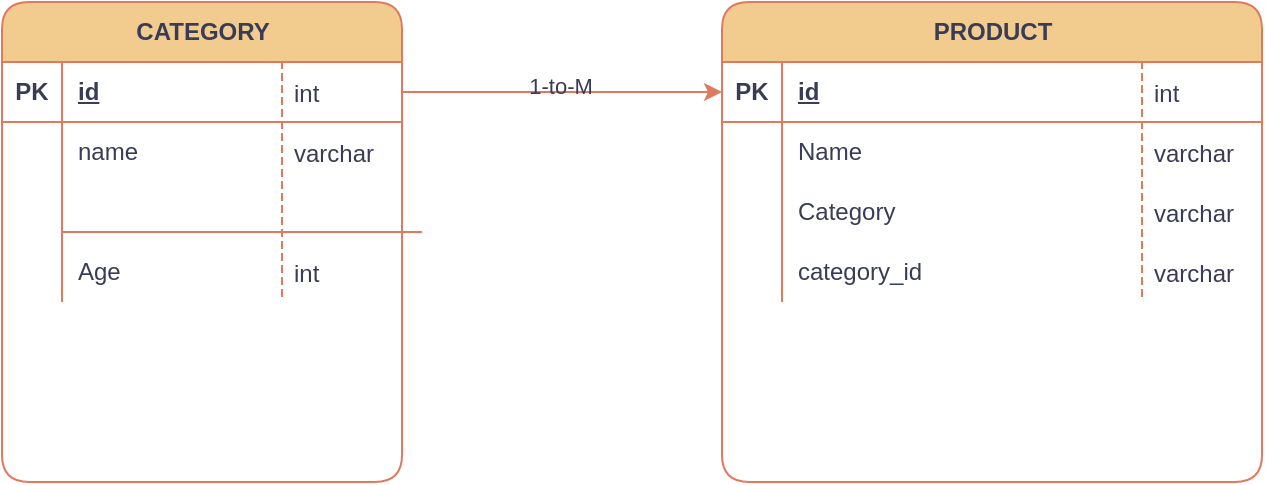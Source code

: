 <mxfile version="24.5.2" type="github">
  <diagram name="Page-1" id="K2aMfMX0v24pdtNQehNK">
    <mxGraphModel dx="794" dy="507" grid="1" gridSize="10" guides="1" tooltips="1" connect="1" arrows="1" fold="1" page="1" pageScale="1" pageWidth="850" pageHeight="1100" math="0" shadow="0">
      <root>
        <mxCell id="0" />
        <mxCell id="1" parent="0" />
        <mxCell id="rXtVuuVVIBW97DViJBOZ-3" value="PRODUCT" style="shape=table;startSize=30;container=1;collapsible=1;childLayout=tableLayout;fixedRows=1;rowLines=0;fontStyle=1;align=center;resizeLast=1;html=1;labelBackgroundColor=none;fillColor=#F2CC8F;strokeColor=#E07A5F;fontColor=#393C56;rounded=1;" parent="1" vertex="1">
          <mxGeometry x="360" y="920" width="270" height="240" as="geometry" />
        </mxCell>
        <mxCell id="rXtVuuVVIBW97DViJBOZ-4" value="" style="shape=tableRow;horizontal=0;startSize=0;swimlaneHead=0;swimlaneBody=0;fillColor=none;collapsible=0;dropTarget=0;points=[[0,0.5],[1,0.5]];portConstraint=eastwest;top=0;left=0;right=0;bottom=1;labelBackgroundColor=none;strokeColor=#E07A5F;fontColor=#393C56;rounded=1;" parent="rXtVuuVVIBW97DViJBOZ-3" vertex="1">
          <mxGeometry y="30" width="270" height="30" as="geometry" />
        </mxCell>
        <mxCell id="rXtVuuVVIBW97DViJBOZ-5" value="PK" style="shape=partialRectangle;connectable=0;fillColor=none;top=0;left=0;bottom=0;right=0;fontStyle=1;overflow=hidden;whiteSpace=wrap;html=1;labelBackgroundColor=none;strokeColor=#E07A5F;fontColor=#393C56;rounded=1;" parent="rXtVuuVVIBW97DViJBOZ-4" vertex="1">
          <mxGeometry width="30" height="30" as="geometry">
            <mxRectangle width="30" height="30" as="alternateBounds" />
          </mxGeometry>
        </mxCell>
        <mxCell id="rXtVuuVVIBW97DViJBOZ-6" value="id" style="shape=partialRectangle;connectable=0;fillColor=none;top=0;left=0;bottom=0;right=0;align=left;spacingLeft=6;fontStyle=5;overflow=hidden;whiteSpace=wrap;html=1;labelBackgroundColor=none;strokeColor=#E07A5F;fontColor=#393C56;rounded=1;" parent="rXtVuuVVIBW97DViJBOZ-4" vertex="1">
          <mxGeometry x="30" width="240" height="30" as="geometry">
            <mxRectangle width="240" height="30" as="alternateBounds" />
          </mxGeometry>
        </mxCell>
        <mxCell id="rXtVuuVVIBW97DViJBOZ-7" value="" style="shape=tableRow;horizontal=0;startSize=0;swimlaneHead=0;swimlaneBody=0;fillColor=none;collapsible=0;dropTarget=0;points=[[0,0.5],[1,0.5]];portConstraint=eastwest;top=0;left=0;right=0;bottom=0;labelBackgroundColor=none;strokeColor=#E07A5F;fontColor=#393C56;rounded=1;" parent="rXtVuuVVIBW97DViJBOZ-3" vertex="1">
          <mxGeometry y="60" width="270" height="30" as="geometry" />
        </mxCell>
        <mxCell id="rXtVuuVVIBW97DViJBOZ-8" value="" style="shape=partialRectangle;connectable=0;fillColor=none;top=0;left=0;bottom=0;right=0;editable=1;overflow=hidden;whiteSpace=wrap;html=1;labelBackgroundColor=none;strokeColor=#E07A5F;fontColor=#393C56;rounded=1;" parent="rXtVuuVVIBW97DViJBOZ-7" vertex="1">
          <mxGeometry width="30" height="30" as="geometry">
            <mxRectangle width="30" height="30" as="alternateBounds" />
          </mxGeometry>
        </mxCell>
        <mxCell id="rXtVuuVVIBW97DViJBOZ-9" value="Name" style="shape=partialRectangle;connectable=0;fillColor=none;top=0;left=0;bottom=0;right=0;align=left;spacingLeft=6;overflow=hidden;whiteSpace=wrap;html=1;labelBackgroundColor=none;strokeColor=#E07A5F;fontColor=#393C56;rounded=1;" parent="rXtVuuVVIBW97DViJBOZ-7" vertex="1">
          <mxGeometry x="30" width="240" height="30" as="geometry">
            <mxRectangle width="240" height="30" as="alternateBounds" />
          </mxGeometry>
        </mxCell>
        <mxCell id="rXtVuuVVIBW97DViJBOZ-10" value="" style="shape=tableRow;horizontal=0;startSize=0;swimlaneHead=0;swimlaneBody=0;fillColor=none;collapsible=0;dropTarget=0;points=[[0,0.5],[1,0.5]];portConstraint=eastwest;top=0;left=0;right=0;bottom=0;labelBackgroundColor=none;strokeColor=#E07A5F;fontColor=#393C56;rounded=1;" parent="rXtVuuVVIBW97DViJBOZ-3" vertex="1">
          <mxGeometry y="90" width="270" height="30" as="geometry" />
        </mxCell>
        <mxCell id="rXtVuuVVIBW97DViJBOZ-11" value="" style="shape=partialRectangle;connectable=0;fillColor=none;top=0;left=0;bottom=0;right=0;editable=1;overflow=hidden;whiteSpace=wrap;html=1;labelBackgroundColor=none;strokeColor=#E07A5F;fontColor=#393C56;rounded=1;" parent="rXtVuuVVIBW97DViJBOZ-10" vertex="1">
          <mxGeometry width="30" height="30" as="geometry">
            <mxRectangle width="30" height="30" as="alternateBounds" />
          </mxGeometry>
        </mxCell>
        <mxCell id="rXtVuuVVIBW97DViJBOZ-12" value="Category" style="shape=partialRectangle;connectable=0;fillColor=none;top=0;left=0;bottom=0;right=0;align=left;spacingLeft=6;overflow=hidden;whiteSpace=wrap;html=1;labelBackgroundColor=none;strokeColor=#E07A5F;fontColor=#393C56;rounded=1;" parent="rXtVuuVVIBW97DViJBOZ-10" vertex="1">
          <mxGeometry x="30" width="240" height="30" as="geometry">
            <mxRectangle width="240" height="30" as="alternateBounds" />
          </mxGeometry>
        </mxCell>
        <mxCell id="rXtVuuVVIBW97DViJBOZ-13" value="" style="shape=tableRow;horizontal=0;startSize=0;swimlaneHead=0;swimlaneBody=0;fillColor=none;collapsible=0;dropTarget=0;points=[[0,0.5],[1,0.5]];portConstraint=eastwest;top=0;left=0;right=0;bottom=0;labelBackgroundColor=none;strokeColor=#E07A5F;fontColor=#393C56;rounded=1;" parent="rXtVuuVVIBW97DViJBOZ-3" vertex="1">
          <mxGeometry y="120" width="270" height="30" as="geometry" />
        </mxCell>
        <mxCell id="rXtVuuVVIBW97DViJBOZ-14" value="" style="shape=partialRectangle;connectable=0;fillColor=none;top=0;left=0;bottom=0;right=0;editable=1;overflow=hidden;whiteSpace=wrap;html=1;labelBackgroundColor=none;strokeColor=#E07A5F;fontColor=#393C56;rounded=1;" parent="rXtVuuVVIBW97DViJBOZ-13" vertex="1">
          <mxGeometry width="30" height="30" as="geometry">
            <mxRectangle width="30" height="30" as="alternateBounds" />
          </mxGeometry>
        </mxCell>
        <mxCell id="rXtVuuVVIBW97DViJBOZ-15" value="category_id" style="shape=partialRectangle;connectable=0;fillColor=none;top=0;left=0;bottom=0;right=0;align=left;spacingLeft=6;overflow=hidden;whiteSpace=wrap;html=1;labelBackgroundColor=none;strokeColor=#E07A5F;fontColor=#393C56;rounded=1;" parent="rXtVuuVVIBW97DViJBOZ-13" vertex="1">
          <mxGeometry x="30" width="240" height="30" as="geometry">
            <mxRectangle width="240" height="30" as="alternateBounds" />
          </mxGeometry>
        </mxCell>
        <mxCell id="rXtVuuVVIBW97DViJBOZ-16" value="CATEGORY" style="shape=table;startSize=30;container=1;collapsible=1;childLayout=tableLayout;fixedRows=1;rowLines=0;fontStyle=1;align=center;resizeLast=1;html=1;labelBackgroundColor=none;fillColor=#F2CC8F;strokeColor=#E07A5F;fontColor=#393C56;rounded=1;" parent="1" vertex="1">
          <mxGeometry y="920" width="200" height="240" as="geometry" />
        </mxCell>
        <mxCell id="rXtVuuVVIBW97DViJBOZ-17" value="" style="shape=tableRow;horizontal=0;startSize=0;swimlaneHead=0;swimlaneBody=0;fillColor=none;collapsible=0;dropTarget=0;points=[[0,0.5],[1,0.5]];portConstraint=eastwest;top=0;left=0;right=0;bottom=1;labelBackgroundColor=none;strokeColor=#E07A5F;fontColor=#393C56;rounded=1;" parent="rXtVuuVVIBW97DViJBOZ-16" vertex="1">
          <mxGeometry y="30" width="200" height="30" as="geometry" />
        </mxCell>
        <mxCell id="rXtVuuVVIBW97DViJBOZ-18" value="PK" style="shape=partialRectangle;connectable=0;fillColor=none;top=0;left=0;bottom=0;right=0;fontStyle=1;overflow=hidden;whiteSpace=wrap;html=1;labelBackgroundColor=none;strokeColor=#E07A5F;fontColor=#393C56;rounded=1;" parent="rXtVuuVVIBW97DViJBOZ-17" vertex="1">
          <mxGeometry width="30" height="30" as="geometry">
            <mxRectangle width="30" height="30" as="alternateBounds" />
          </mxGeometry>
        </mxCell>
        <mxCell id="rXtVuuVVIBW97DViJBOZ-19" value="id" style="shape=partialRectangle;connectable=0;fillColor=none;top=0;left=0;bottom=0;right=0;align=left;spacingLeft=6;fontStyle=5;overflow=hidden;whiteSpace=wrap;html=1;labelBackgroundColor=none;strokeColor=#E07A5F;fontColor=#393C56;rounded=1;" parent="rXtVuuVVIBW97DViJBOZ-17" vertex="1">
          <mxGeometry x="30" width="170" height="30" as="geometry">
            <mxRectangle width="170" height="30" as="alternateBounds" />
          </mxGeometry>
        </mxCell>
        <mxCell id="rXtVuuVVIBW97DViJBOZ-20" value="" style="shape=tableRow;horizontal=0;startSize=0;swimlaneHead=0;swimlaneBody=0;fillColor=none;collapsible=0;dropTarget=0;points=[[0,0.5],[1,0.5]];portConstraint=eastwest;top=0;left=0;right=0;bottom=0;labelBackgroundColor=none;strokeColor=#E07A5F;fontColor=#393C56;rounded=1;" parent="rXtVuuVVIBW97DViJBOZ-16" vertex="1">
          <mxGeometry y="60" width="200" height="30" as="geometry" />
        </mxCell>
        <mxCell id="rXtVuuVVIBW97DViJBOZ-21" value="" style="shape=partialRectangle;connectable=0;fillColor=none;top=0;left=0;bottom=0;right=0;editable=1;overflow=hidden;whiteSpace=wrap;html=1;labelBackgroundColor=none;strokeColor=#E07A5F;fontColor=#393C56;rounded=1;" parent="rXtVuuVVIBW97DViJBOZ-20" vertex="1">
          <mxGeometry width="30" height="30" as="geometry">
            <mxRectangle width="30" height="30" as="alternateBounds" />
          </mxGeometry>
        </mxCell>
        <mxCell id="rXtVuuVVIBW97DViJBOZ-22" value="name" style="shape=partialRectangle;connectable=0;fillColor=none;top=0;left=0;bottom=0;right=0;align=left;spacingLeft=6;overflow=hidden;whiteSpace=wrap;html=1;labelBackgroundColor=none;strokeColor=#E07A5F;fontColor=#393C56;rounded=1;" parent="rXtVuuVVIBW97DViJBOZ-20" vertex="1">
          <mxGeometry x="30" width="170" height="30" as="geometry">
            <mxRectangle width="170" height="30" as="alternateBounds" />
          </mxGeometry>
        </mxCell>
        <mxCell id="rXtVuuVVIBW97DViJBOZ-23" value="" style="shape=tableRow;horizontal=0;startSize=0;swimlaneHead=0;swimlaneBody=0;fillColor=none;collapsible=0;dropTarget=0;points=[[0,0.5],[1,0.5]];portConstraint=eastwest;top=0;left=0;right=0;bottom=0;labelBackgroundColor=none;strokeColor=#E07A5F;fontColor=#393C56;rounded=1;" parent="rXtVuuVVIBW97DViJBOZ-16" vertex="1">
          <mxGeometry y="90" width="200" height="30" as="geometry" />
        </mxCell>
        <mxCell id="rXtVuuVVIBW97DViJBOZ-24" value="" style="shape=partialRectangle;connectable=0;fillColor=none;top=0;left=0;bottom=0;right=0;editable=1;overflow=hidden;whiteSpace=wrap;html=1;labelBackgroundColor=none;strokeColor=#E07A5F;fontColor=#393C56;rounded=1;" parent="rXtVuuVVIBW97DViJBOZ-23" vertex="1">
          <mxGeometry width="30" height="30" as="geometry">
            <mxRectangle width="30" height="30" as="alternateBounds" />
          </mxGeometry>
        </mxCell>
        <mxCell id="rXtVuuVVIBW97DViJBOZ-25" value="" style="shape=partialRectangle;connectable=0;fillColor=none;top=0;left=0;bottom=0;right=0;align=left;spacingLeft=6;overflow=hidden;whiteSpace=wrap;html=1;labelBackgroundColor=none;strokeColor=#E07A5F;fontColor=#393C56;rounded=1;" parent="rXtVuuVVIBW97DViJBOZ-23" vertex="1">
          <mxGeometry x="30" width="170" height="30" as="geometry">
            <mxRectangle width="170" height="30" as="alternateBounds" />
          </mxGeometry>
        </mxCell>
        <mxCell id="rXtVuuVVIBW97DViJBOZ-26" value="" style="shape=tableRow;horizontal=0;startSize=0;swimlaneHead=0;swimlaneBody=0;fillColor=none;collapsible=0;dropTarget=0;points=[[0,0.5],[1,0.5]];portConstraint=eastwest;top=0;left=0;right=0;bottom=0;labelBackgroundColor=none;strokeColor=#E07A5F;fontColor=#393C56;rounded=1;" parent="rXtVuuVVIBW97DViJBOZ-16" vertex="1">
          <mxGeometry y="120" width="200" height="30" as="geometry" />
        </mxCell>
        <mxCell id="rXtVuuVVIBW97DViJBOZ-27" value="" style="shape=partialRectangle;connectable=0;fillColor=none;top=0;left=0;bottom=0;right=0;editable=1;overflow=hidden;whiteSpace=wrap;html=1;labelBackgroundColor=none;strokeColor=#E07A5F;fontColor=#393C56;rounded=1;" parent="rXtVuuVVIBW97DViJBOZ-26" vertex="1">
          <mxGeometry width="30" height="30" as="geometry">
            <mxRectangle width="30" height="30" as="alternateBounds" />
          </mxGeometry>
        </mxCell>
        <mxCell id="rXtVuuVVIBW97DViJBOZ-28" value="Age" style="shape=partialRectangle;connectable=0;fillColor=none;top=0;left=0;bottom=0;right=0;align=left;spacingLeft=6;overflow=hidden;whiteSpace=wrap;html=1;labelBackgroundColor=none;strokeColor=#E07A5F;fontColor=#393C56;rounded=1;" parent="rXtVuuVVIBW97DViJBOZ-26" vertex="1">
          <mxGeometry x="30" width="170" height="30" as="geometry">
            <mxRectangle width="170" height="30" as="alternateBounds" />
          </mxGeometry>
        </mxCell>
        <mxCell id="rXtVuuVVIBW97DViJBOZ-29" value="" style="endArrow=classic;html=1;rounded=1;entryX=0;entryY=0.5;entryDx=0;entryDy=0;exitX=1;exitY=0.5;exitDx=0;exitDy=0;labelBackgroundColor=none;strokeColor=#E07A5F;fontColor=default;" parent="1" source="rXtVuuVVIBW97DViJBOZ-17" target="rXtVuuVVIBW97DViJBOZ-4" edge="1">
          <mxGeometry relative="1" as="geometry">
            <mxPoint x="180" y="1110" as="sourcePoint" />
            <mxPoint x="340" y="1110" as="targetPoint" />
          </mxGeometry>
        </mxCell>
        <mxCell id="rXtVuuVVIBW97DViJBOZ-33" value="1-to-M" style="edgeLabel;html=1;align=center;verticalAlign=middle;resizable=0;points=[];labelBackgroundColor=none;fontColor=#393C56;rounded=1;" parent="rXtVuuVVIBW97DViJBOZ-29" vertex="1" connectable="0">
          <mxGeometry x="-0.013" y="3" relative="1" as="geometry">
            <mxPoint as="offset" />
          </mxGeometry>
        </mxCell>
        <mxCell id="kKGKWlQ7sAFKRovKkLv8-1" value="varchar" style="shape=partialRectangle;fillColor=none;align=left;verticalAlign=middle;strokeColor=none;spacingLeft=34;rotatable=0;points=[[0,0.5],[1,0.5]];portConstraint=eastwest;dropTarget=0;fontColor=#393C56;" vertex="1" parent="1">
          <mxGeometry x="110" y="980" width="90" height="30" as="geometry" />
        </mxCell>
        <mxCell id="kKGKWlQ7sAFKRovKkLv8-2" value="" style="shape=partialRectangle;top=0;left=0;bottom=0;fillColor=none;stokeWidth=1;dashed=1;align=left;verticalAlign=middle;spacingLeft=4;spacingRight=4;overflow=hidden;rotatable=0;points=[];portConstraint=eastwest;part=1;strokeColor=#E07A5F;fontColor=#393C56;" vertex="1" connectable="0" parent="kKGKWlQ7sAFKRovKkLv8-1">
          <mxGeometry width="30" height="30" as="geometry" />
        </mxCell>
        <mxCell id="kKGKWlQ7sAFKRovKkLv8-5" value="varchar" style="shape=partialRectangle;fillColor=none;align=left;verticalAlign=middle;strokeColor=none;spacingLeft=34;rotatable=0;points=[[0,0.5],[1,0.5]];portConstraint=eastwest;dropTarget=0;fontColor=#393C56;" vertex="1" parent="1">
          <mxGeometry x="540" y="980" width="90" height="30" as="geometry" />
        </mxCell>
        <mxCell id="kKGKWlQ7sAFKRovKkLv8-6" value="" style="shape=partialRectangle;top=0;left=0;bottom=0;fillColor=none;stokeWidth=1;dashed=1;align=left;verticalAlign=middle;spacingLeft=4;spacingRight=4;overflow=hidden;rotatable=0;points=[];portConstraint=eastwest;part=1;strokeColor=#E07A5F;fontColor=#393C56;" vertex="1" connectable="0" parent="kKGKWlQ7sAFKRovKkLv8-5">
          <mxGeometry width="30" height="30" as="geometry" />
        </mxCell>
        <mxCell id="kKGKWlQ7sAFKRovKkLv8-7" value="varchar" style="shape=partialRectangle;fillColor=none;align=left;verticalAlign=middle;strokeColor=none;spacingLeft=34;rotatable=0;points=[[0,0.5],[1,0.5]];portConstraint=eastwest;dropTarget=0;fontColor=#393C56;" vertex="1" parent="1">
          <mxGeometry x="540" y="1010" width="90" height="30" as="geometry" />
        </mxCell>
        <mxCell id="kKGKWlQ7sAFKRovKkLv8-8" value="" style="shape=partialRectangle;top=0;left=0;bottom=0;fillColor=none;stokeWidth=1;dashed=1;align=left;verticalAlign=middle;spacingLeft=4;spacingRight=4;overflow=hidden;rotatable=0;points=[];portConstraint=eastwest;part=1;strokeColor=#E07A5F;fontColor=#393C56;" vertex="1" connectable="0" parent="kKGKWlQ7sAFKRovKkLv8-7">
          <mxGeometry width="30" height="30" as="geometry" />
        </mxCell>
        <mxCell id="kKGKWlQ7sAFKRovKkLv8-9" value="varchar" style="shape=partialRectangle;fillColor=none;align=left;verticalAlign=middle;strokeColor=none;spacingLeft=34;rotatable=0;points=[[0,0.5],[1,0.5]];portConstraint=eastwest;dropTarget=0;fontColor=#393C56;" vertex="1" parent="1">
          <mxGeometry x="540" y="1040" width="90" height="30" as="geometry" />
        </mxCell>
        <mxCell id="kKGKWlQ7sAFKRovKkLv8-10" value="" style="shape=partialRectangle;top=0;left=0;bottom=0;fillColor=none;stokeWidth=1;dashed=1;align=left;verticalAlign=middle;spacingLeft=4;spacingRight=4;overflow=hidden;rotatable=0;points=[];portConstraint=eastwest;part=1;strokeColor=#E07A5F;fontColor=#393C56;" vertex="1" connectable="0" parent="kKGKWlQ7sAFKRovKkLv8-9">
          <mxGeometry width="30" height="30" as="geometry" />
        </mxCell>
        <mxCell id="kKGKWlQ7sAFKRovKkLv8-11" value="int" style="shape=partialRectangle;fillColor=none;align=left;verticalAlign=middle;strokeColor=none;spacingLeft=34;rotatable=0;points=[[0,0.5],[1,0.5]];portConstraint=eastwest;dropTarget=0;fontColor=#393C56;" vertex="1" parent="1">
          <mxGeometry x="110" y="950" width="90" height="30" as="geometry" />
        </mxCell>
        <mxCell id="kKGKWlQ7sAFKRovKkLv8-12" value="" style="shape=partialRectangle;top=0;left=0;bottom=0;fillColor=none;stokeWidth=1;dashed=1;align=left;verticalAlign=middle;spacingLeft=4;spacingRight=4;overflow=hidden;rotatable=0;points=[];portConstraint=eastwest;part=1;strokeColor=#E07A5F;fontColor=#393C56;" vertex="1" connectable="0" parent="kKGKWlQ7sAFKRovKkLv8-11">
          <mxGeometry width="30" height="30" as="geometry" />
        </mxCell>
        <mxCell id="kKGKWlQ7sAFKRovKkLv8-13" value="int" style="shape=partialRectangle;fillColor=none;align=left;verticalAlign=middle;strokeColor=none;spacingLeft=34;rotatable=0;points=[[0,0.5],[1,0.5]];portConstraint=eastwest;dropTarget=0;fontColor=#393C56;" vertex="1" parent="1">
          <mxGeometry x="540" y="950" width="90" height="30" as="geometry" />
        </mxCell>
        <mxCell id="kKGKWlQ7sAFKRovKkLv8-14" value="" style="shape=partialRectangle;top=0;left=0;bottom=0;fillColor=none;stokeWidth=1;dashed=1;align=left;verticalAlign=middle;spacingLeft=4;spacingRight=4;overflow=hidden;rotatable=0;points=[];portConstraint=eastwest;part=1;strokeColor=#E07A5F;fontColor=#393C56;" vertex="1" connectable="0" parent="kKGKWlQ7sAFKRovKkLv8-13">
          <mxGeometry width="30" height="30" as="geometry" />
        </mxCell>
        <mxCell id="kKGKWlQ7sAFKRovKkLv8-15" value="" style="line;strokeWidth=1;rotatable=0;dashed=0;labelPosition=right;align=left;verticalAlign=middle;spacingTop=0;spacingLeft=6;points=[];portConstraint=eastwest;strokeColor=#E07A5F;fontColor=#393C56;fillColor=#F2CC8F;" vertex="1" parent="1">
          <mxGeometry x="30" y="1030" width="60" height="10" as="geometry" />
        </mxCell>
        <mxCell id="kKGKWlQ7sAFKRovKkLv8-16" value="" style="line;strokeWidth=1;rotatable=0;dashed=0;labelPosition=right;align=left;verticalAlign=middle;spacingTop=0;spacingLeft=6;points=[];portConstraint=eastwest;strokeColor=#E07A5F;fontColor=#393C56;fillColor=#F2CC8F;" vertex="1" parent="1">
          <mxGeometry x="30" y="1030" width="60" height="10" as="geometry" />
        </mxCell>
        <mxCell id="kKGKWlQ7sAFKRovKkLv8-17" value="" style="line;strokeWidth=1;rotatable=0;dashed=0;labelPosition=right;align=left;verticalAlign=middle;spacingTop=0;spacingLeft=6;points=[];portConstraint=eastwest;strokeColor=#E07A5F;fontColor=#393C56;fillColor=#F2CC8F;" vertex="1" parent="1">
          <mxGeometry x="150" y="1030" width="60" height="10" as="geometry" />
        </mxCell>
        <mxCell id="kKGKWlQ7sAFKRovKkLv8-18" value="" style="line;strokeWidth=1;rotatable=0;dashed=0;labelPosition=right;align=left;verticalAlign=middle;spacingTop=0;spacingLeft=6;points=[];portConstraint=eastwest;strokeColor=#E07A5F;fontColor=#393C56;fillColor=#F2CC8F;" vertex="1" parent="1">
          <mxGeometry x="90" y="1030" width="60" height="10" as="geometry" />
        </mxCell>
        <mxCell id="kKGKWlQ7sAFKRovKkLv8-19" value="" style="shape=partialRectangle;fillColor=none;align=left;verticalAlign=middle;strokeColor=none;spacingLeft=34;rotatable=0;points=[[0,0.5],[1,0.5]];portConstraint=eastwest;dropTarget=0;fontColor=#393C56;" vertex="1" parent="1">
          <mxGeometry x="110" y="1010" width="90" height="30" as="geometry" />
        </mxCell>
        <mxCell id="kKGKWlQ7sAFKRovKkLv8-20" value="" style="shape=partialRectangle;top=0;left=0;bottom=0;fillColor=none;stokeWidth=1;dashed=1;align=left;verticalAlign=middle;spacingLeft=4;spacingRight=4;overflow=hidden;rotatable=0;points=[];portConstraint=eastwest;part=1;strokeColor=#E07A5F;fontColor=#393C56;" vertex="1" connectable="0" parent="kKGKWlQ7sAFKRovKkLv8-19">
          <mxGeometry width="30" height="30" as="geometry" />
        </mxCell>
        <mxCell id="kKGKWlQ7sAFKRovKkLv8-21" value="int" style="shape=partialRectangle;fillColor=none;align=left;verticalAlign=middle;strokeColor=none;spacingLeft=34;rotatable=0;points=[[0,0.5],[1,0.5]];portConstraint=eastwest;dropTarget=0;fontColor=#393C56;" vertex="1" parent="1">
          <mxGeometry x="110" y="1040" width="90" height="30" as="geometry" />
        </mxCell>
        <mxCell id="kKGKWlQ7sAFKRovKkLv8-22" value="" style="shape=partialRectangle;top=0;left=0;bottom=0;fillColor=none;stokeWidth=1;dashed=1;align=left;verticalAlign=middle;spacingLeft=4;spacingRight=4;overflow=hidden;rotatable=0;points=[];portConstraint=eastwest;part=1;strokeColor=#E07A5F;fontColor=#393C56;" vertex="1" connectable="0" parent="kKGKWlQ7sAFKRovKkLv8-21">
          <mxGeometry width="30" height="30" as="geometry" />
        </mxCell>
      </root>
    </mxGraphModel>
  </diagram>
</mxfile>
